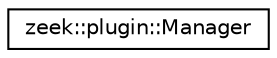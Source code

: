 digraph "Graphical Class Hierarchy"
{
 // LATEX_PDF_SIZE
  edge [fontname="Helvetica",fontsize="10",labelfontname="Helvetica",labelfontsize="10"];
  node [fontname="Helvetica",fontsize="10",shape=record];
  rankdir="LR";
  Node0 [label="zeek::plugin::Manager",height=0.2,width=0.4,color="black", fillcolor="white", style="filled",URL="$d5/d9f/classzeek_1_1plugin_1_1Manager.html",tooltip=" "];
}
